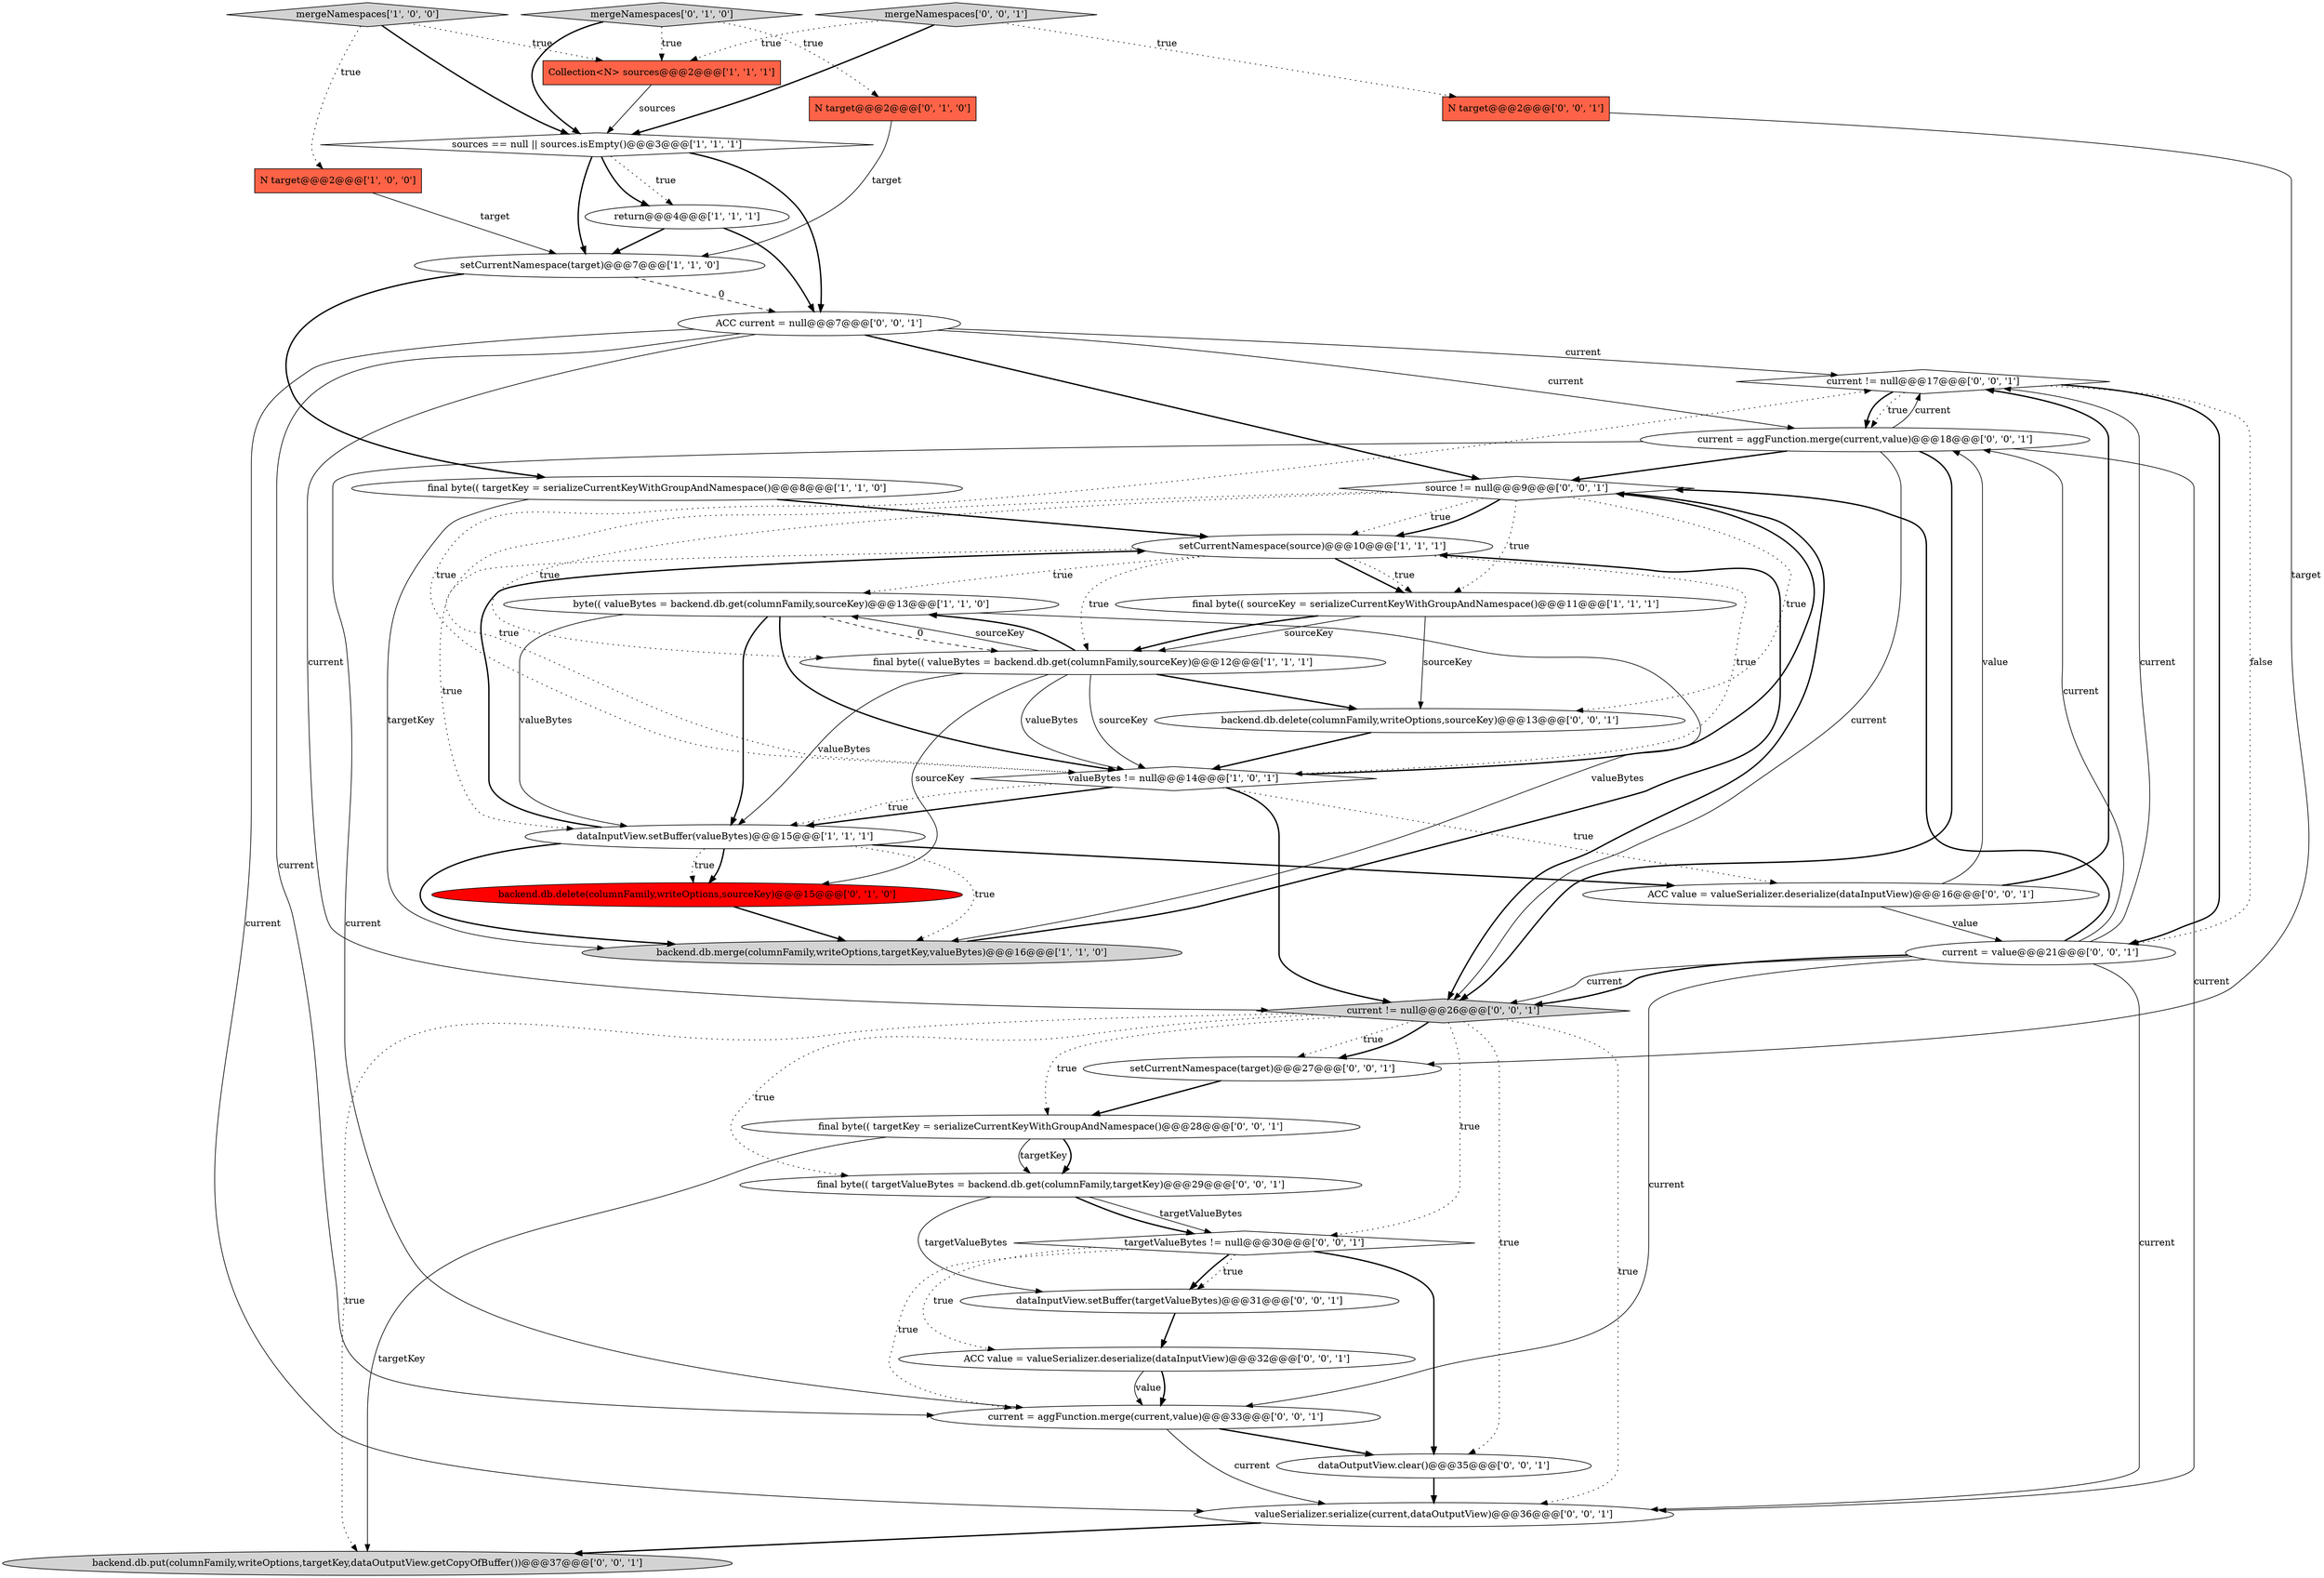 digraph {
19 [style = filled, label = "current = aggFunction.merge(current,value)@@@33@@@['0', '0', '1']", fillcolor = white, shape = ellipse image = "AAA0AAABBB3BBB"];
8 [style = filled, label = "setCurrentNamespace(target)@@@7@@@['1', '1', '0']", fillcolor = white, shape = ellipse image = "AAA0AAABBB1BBB"];
16 [style = filled, label = "backend.db.delete(columnFamily,writeOptions,sourceKey)@@@15@@@['0', '1', '0']", fillcolor = red, shape = ellipse image = "AAA1AAABBB2BBB"];
18 [style = filled, label = "ACC value = valueSerializer.deserialize(dataInputView)@@@32@@@['0', '0', '1']", fillcolor = white, shape = ellipse image = "AAA0AAABBB3BBB"];
2 [style = filled, label = "sources == null || sources.isEmpty()@@@3@@@['1', '1', '1']", fillcolor = white, shape = diamond image = "AAA0AAABBB1BBB"];
25 [style = filled, label = "mergeNamespaces['0', '0', '1']", fillcolor = lightgray, shape = diamond image = "AAA0AAABBB3BBB"];
9 [style = filled, label = "setCurrentNamespace(source)@@@10@@@['1', '1', '1']", fillcolor = white, shape = ellipse image = "AAA0AAABBB1BBB"];
11 [style = filled, label = "byte(( valueBytes = backend.db.get(columnFamily,sourceKey)@@@13@@@['1', '1', '0']", fillcolor = white, shape = ellipse image = "AAA0AAABBB1BBB"];
21 [style = filled, label = "backend.db.delete(columnFamily,writeOptions,sourceKey)@@@13@@@['0', '0', '1']", fillcolor = white, shape = ellipse image = "AAA0AAABBB3BBB"];
28 [style = filled, label = "current != null@@@17@@@['0', '0', '1']", fillcolor = white, shape = diamond image = "AAA0AAABBB3BBB"];
32 [style = filled, label = "backend.db.put(columnFamily,writeOptions,targetKey,dataOutputView.getCopyOfBuffer())@@@37@@@['0', '0', '1']", fillcolor = lightgray, shape = ellipse image = "AAA0AAABBB3BBB"];
17 [style = filled, label = "ACC current = null@@@7@@@['0', '0', '1']", fillcolor = white, shape = ellipse image = "AAA0AAABBB3BBB"];
3 [style = filled, label = "final byte(( valueBytes = backend.db.get(columnFamily,sourceKey)@@@12@@@['1', '1', '1']", fillcolor = white, shape = ellipse image = "AAA0AAABBB1BBB"];
23 [style = filled, label = "current != null@@@26@@@['0', '0', '1']", fillcolor = lightgray, shape = diamond image = "AAA0AAABBB3BBB"];
33 [style = filled, label = "source != null@@@9@@@['0', '0', '1']", fillcolor = white, shape = diamond image = "AAA0AAABBB3BBB"];
10 [style = filled, label = "final byte(( sourceKey = serializeCurrentKeyWithGroupAndNamespace()@@@11@@@['1', '1', '1']", fillcolor = white, shape = ellipse image = "AAA0AAABBB1BBB"];
12 [style = filled, label = "valueBytes != null@@@14@@@['1', '0', '1']", fillcolor = white, shape = diamond image = "AAA0AAABBB1BBB"];
20 [style = filled, label = "final byte(( targetValueBytes = backend.db.get(columnFamily,targetKey)@@@29@@@['0', '0', '1']", fillcolor = white, shape = ellipse image = "AAA0AAABBB3BBB"];
22 [style = filled, label = "dataOutputView.clear()@@@35@@@['0', '0', '1']", fillcolor = white, shape = ellipse image = "AAA0AAABBB3BBB"];
31 [style = filled, label = "current = aggFunction.merge(current,value)@@@18@@@['0', '0', '1']", fillcolor = white, shape = ellipse image = "AAA0AAABBB3BBB"];
15 [style = filled, label = "mergeNamespaces['0', '1', '0']", fillcolor = lightgray, shape = diamond image = "AAA0AAABBB2BBB"];
27 [style = filled, label = "ACC value = valueSerializer.deserialize(dataInputView)@@@16@@@['0', '0', '1']", fillcolor = white, shape = ellipse image = "AAA0AAABBB3BBB"];
13 [style = filled, label = "backend.db.merge(columnFamily,writeOptions,targetKey,valueBytes)@@@16@@@['1', '1', '0']", fillcolor = lightgray, shape = ellipse image = "AAA0AAABBB1BBB"];
4 [style = filled, label = "mergeNamespaces['1', '0', '0']", fillcolor = lightgray, shape = diamond image = "AAA0AAABBB1BBB"];
0 [style = filled, label = "N target@@@2@@@['1', '0', '0']", fillcolor = tomato, shape = box image = "AAA0AAABBB1BBB"];
6 [style = filled, label = "dataInputView.setBuffer(valueBytes)@@@15@@@['1', '1', '1']", fillcolor = white, shape = ellipse image = "AAA0AAABBB1BBB"];
7 [style = filled, label = "Collection<N> sources@@@2@@@['1', '1', '1']", fillcolor = tomato, shape = box image = "AAA0AAABBB1BBB"];
29 [style = filled, label = "targetValueBytes != null@@@30@@@['0', '0', '1']", fillcolor = white, shape = diamond image = "AAA0AAABBB3BBB"];
30 [style = filled, label = "current = value@@@21@@@['0', '0', '1']", fillcolor = white, shape = ellipse image = "AAA0AAABBB3BBB"];
35 [style = filled, label = "dataInputView.setBuffer(targetValueBytes)@@@31@@@['0', '0', '1']", fillcolor = white, shape = ellipse image = "AAA0AAABBB3BBB"];
26 [style = filled, label = "N target@@@2@@@['0', '0', '1']", fillcolor = tomato, shape = box image = "AAA0AAABBB3BBB"];
1 [style = filled, label = "final byte(( targetKey = serializeCurrentKeyWithGroupAndNamespace()@@@8@@@['1', '1', '0']", fillcolor = white, shape = ellipse image = "AAA0AAABBB1BBB"];
36 [style = filled, label = "final byte(( targetKey = serializeCurrentKeyWithGroupAndNamespace()@@@28@@@['0', '0', '1']", fillcolor = white, shape = ellipse image = "AAA0AAABBB3BBB"];
34 [style = filled, label = "valueSerializer.serialize(current,dataOutputView)@@@36@@@['0', '0', '1']", fillcolor = white, shape = ellipse image = "AAA0AAABBB3BBB"];
14 [style = filled, label = "N target@@@2@@@['0', '1', '0']", fillcolor = tomato, shape = box image = "AAA0AAABBB2BBB"];
24 [style = filled, label = "setCurrentNamespace(target)@@@27@@@['0', '0', '1']", fillcolor = white, shape = ellipse image = "AAA0AAABBB3BBB"];
5 [style = filled, label = "return@@@4@@@['1', '1', '1']", fillcolor = white, shape = ellipse image = "AAA0AAABBB1BBB"];
33->3 [style = dotted, label="true"];
9->12 [style = dotted, label="true"];
17->28 [style = solid, label="current"];
23->22 [style = dotted, label="true"];
27->28 [style = bold, label=""];
4->7 [style = dotted, label="true"];
9->10 [style = bold, label=""];
15->7 [style = dotted, label="true"];
36->20 [style = bold, label=""];
8->1 [style = bold, label=""];
11->3 [style = dashed, label="0"];
11->6 [style = solid, label="valueBytes"];
20->29 [style = solid, label="targetValueBytes"];
3->11 [style = solid, label="sourceKey"];
10->21 [style = solid, label="sourceKey"];
30->19 [style = solid, label="current"];
34->32 [style = bold, label=""];
23->29 [style = dotted, label="true"];
36->32 [style = solid, label="targetKey"];
7->2 [style = solid, label="sources"];
27->31 [style = solid, label="value"];
29->18 [style = dotted, label="true"];
35->18 [style = bold, label=""];
28->30 [style = bold, label=""];
6->13 [style = dotted, label="true"];
4->0 [style = dotted, label="true"];
3->11 [style = bold, label=""];
18->19 [style = bold, label=""];
11->12 [style = bold, label=""];
4->2 [style = bold, label=""];
15->14 [style = dotted, label="true"];
5->17 [style = bold, label=""];
25->2 [style = bold, label=""];
33->23 [style = bold, label=""];
12->27 [style = dotted, label="true"];
26->24 [style = solid, label="target"];
12->6 [style = dotted, label="true"];
0->8 [style = solid, label="target"];
31->33 [style = bold, label=""];
12->33 [style = bold, label=""];
17->23 [style = solid, label="current"];
30->34 [style = solid, label="current"];
10->3 [style = solid, label="sourceKey"];
29->35 [style = bold, label=""];
17->34 [style = solid, label="current"];
9->10 [style = dotted, label="true"];
31->23 [style = solid, label="current"];
19->22 [style = bold, label=""];
23->24 [style = dotted, label="true"];
25->26 [style = dotted, label="true"];
9->3 [style = dotted, label="true"];
33->10 [style = dotted, label="true"];
29->19 [style = dotted, label="true"];
31->34 [style = solid, label="current"];
2->17 [style = bold, label=""];
16->13 [style = bold, label=""];
30->33 [style = bold, label=""];
33->12 [style = dotted, label="true"];
3->16 [style = solid, label="sourceKey"];
18->19 [style = solid, label="value"];
9->11 [style = dotted, label="true"];
28->31 [style = bold, label=""];
30->23 [style = solid, label="current"];
33->9 [style = dotted, label="true"];
25->7 [style = dotted, label="true"];
1->9 [style = bold, label=""];
21->12 [style = bold, label=""];
23->32 [style = dotted, label="true"];
6->27 [style = bold, label=""];
23->20 [style = dotted, label="true"];
33->21 [style = dotted, label="true"];
30->31 [style = solid, label="current"];
6->13 [style = bold, label=""];
14->8 [style = solid, label="target"];
8->17 [style = dashed, label="0"];
23->36 [style = dotted, label="true"];
3->21 [style = bold, label=""];
13->9 [style = bold, label=""];
2->5 [style = dotted, label="true"];
2->5 [style = bold, label=""];
5->8 [style = bold, label=""];
28->31 [style = dotted, label="true"];
15->2 [style = bold, label=""];
31->23 [style = bold, label=""];
3->6 [style = solid, label="valueBytes"];
20->29 [style = bold, label=""];
3->12 [style = solid, label="valueBytes"];
36->20 [style = solid, label="targetKey"];
11->6 [style = bold, label=""];
17->31 [style = solid, label="current"];
30->23 [style = bold, label=""];
17->19 [style = solid, label="current"];
30->28 [style = solid, label="current"];
10->3 [style = bold, label=""];
17->33 [style = bold, label=""];
1->13 [style = solid, label="targetKey"];
9->6 [style = dotted, label="true"];
12->6 [style = bold, label=""];
33->9 [style = bold, label=""];
12->28 [style = dotted, label="true"];
19->34 [style = solid, label="current"];
24->36 [style = bold, label=""];
23->24 [style = bold, label=""];
3->12 [style = solid, label="sourceKey"];
11->13 [style = solid, label="valueBytes"];
6->16 [style = bold, label=""];
22->34 [style = bold, label=""];
31->19 [style = solid, label="current"];
20->35 [style = solid, label="targetValueBytes"];
12->23 [style = bold, label=""];
27->30 [style = solid, label="value"];
29->22 [style = bold, label=""];
6->9 [style = bold, label=""];
31->28 [style = solid, label="current"];
28->30 [style = dotted, label="false"];
23->34 [style = dotted, label="true"];
29->35 [style = dotted, label="true"];
6->16 [style = dotted, label="true"];
2->8 [style = bold, label=""];
}
